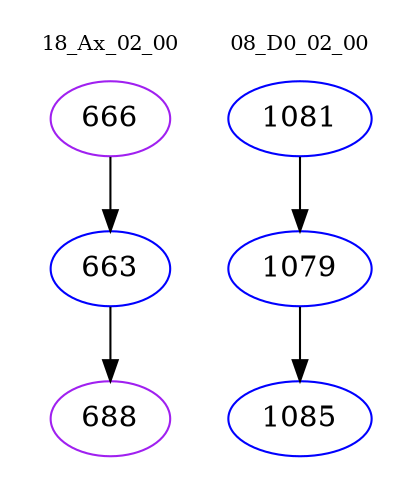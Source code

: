 digraph{
subgraph cluster_0 {
color = white
label = "18_Ax_02_00";
fontsize=10;
T0_666 [label="666", color="purple"]
T0_666 -> T0_663 [color="black"]
T0_663 [label="663", color="blue"]
T0_663 -> T0_688 [color="black"]
T0_688 [label="688", color="purple"]
}
subgraph cluster_1 {
color = white
label = "08_D0_02_00";
fontsize=10;
T1_1081 [label="1081", color="blue"]
T1_1081 -> T1_1079 [color="black"]
T1_1079 [label="1079", color="blue"]
T1_1079 -> T1_1085 [color="black"]
T1_1085 [label="1085", color="blue"]
}
}

